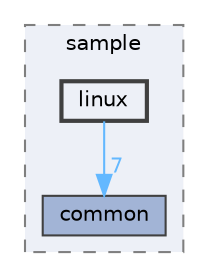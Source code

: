 digraph "/Users/mylhyz/Downloads/libupnp-1.14.18/upnp/sample/linux"
{
 // LATEX_PDF_SIZE
  bgcolor="transparent";
  edge [fontname=Helvetica,fontsize=10,labelfontname=Helvetica,labelfontsize=10];
  node [fontname=Helvetica,fontsize=10,shape=box,height=0.2,width=0.4];
  compound=true
  subgraph clusterdir_124366a906f44e52e082911f91ab8e50 {
    graph [ bgcolor="#edf0f7", pencolor="grey50", label="sample", fontname=Helvetica,fontsize=10 style="filled,dashed", URL="dir_124366a906f44e52e082911f91ab8e50.html",tooltip=""]
  dir_d2ed06dd5e65f4eb53e6d04be4745c12 [label="common", fillcolor="#a2b4d6", color="grey25", style="filled", URL="dir_d2ed06dd5e65f4eb53e6d04be4745c12.html",tooltip=""];
  dir_d9377b1a6ada5b2fce695d20ab4ef0b4 [label="linux", fillcolor="#edf0f7", color="grey25", style="filled,bold", URL="dir_d9377b1a6ada5b2fce695d20ab4ef0b4.html",tooltip=""];
  }
  dir_d9377b1a6ada5b2fce695d20ab4ef0b4->dir_d2ed06dd5e65f4eb53e6d04be4745c12 [headlabel="7", labeldistance=1.5 headhref="dir_000012_000003.html" href="dir_000012_000003.html" color="steelblue1" fontcolor="steelblue1"];
}
